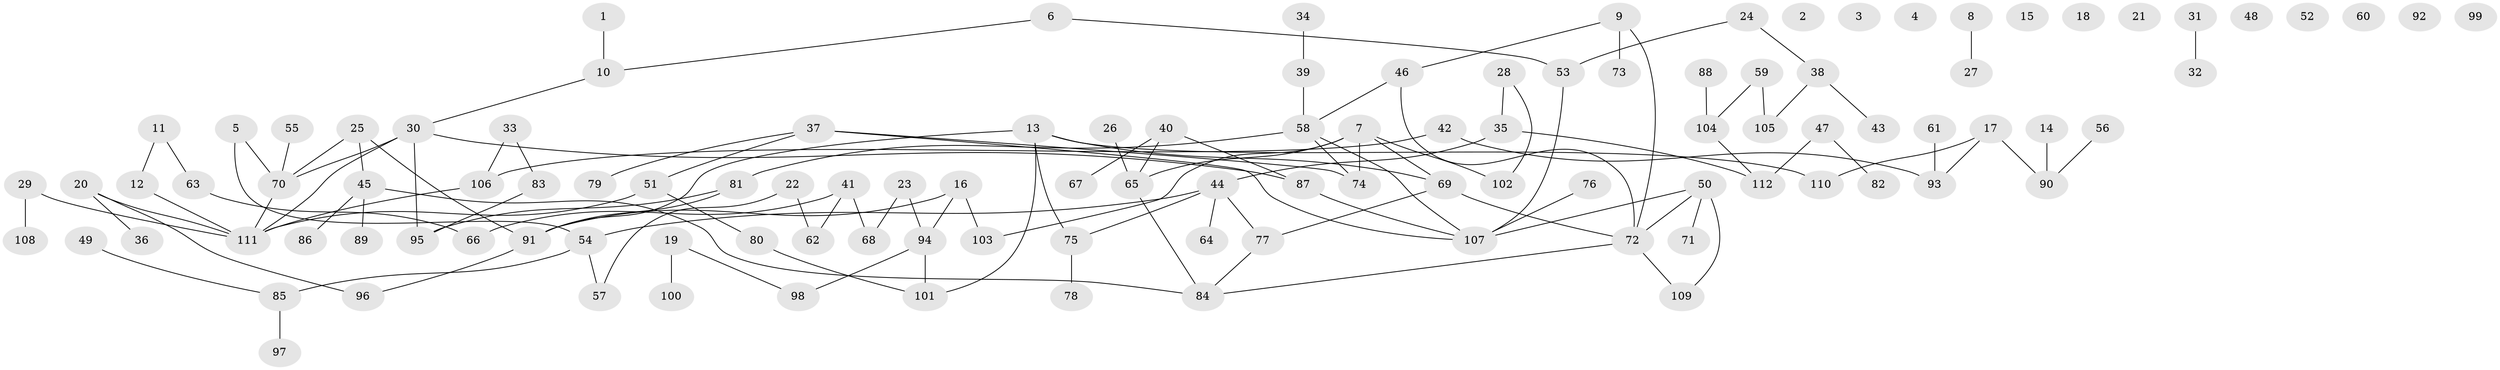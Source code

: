 // Generated by graph-tools (version 1.1) at 2025/25/03/09/25 03:25:22]
// undirected, 112 vertices, 125 edges
graph export_dot {
graph [start="1"]
  node [color=gray90,style=filled];
  1;
  2;
  3;
  4;
  5;
  6;
  7;
  8;
  9;
  10;
  11;
  12;
  13;
  14;
  15;
  16;
  17;
  18;
  19;
  20;
  21;
  22;
  23;
  24;
  25;
  26;
  27;
  28;
  29;
  30;
  31;
  32;
  33;
  34;
  35;
  36;
  37;
  38;
  39;
  40;
  41;
  42;
  43;
  44;
  45;
  46;
  47;
  48;
  49;
  50;
  51;
  52;
  53;
  54;
  55;
  56;
  57;
  58;
  59;
  60;
  61;
  62;
  63;
  64;
  65;
  66;
  67;
  68;
  69;
  70;
  71;
  72;
  73;
  74;
  75;
  76;
  77;
  78;
  79;
  80;
  81;
  82;
  83;
  84;
  85;
  86;
  87;
  88;
  89;
  90;
  91;
  92;
  93;
  94;
  95;
  96;
  97;
  98;
  99;
  100;
  101;
  102;
  103;
  104;
  105;
  106;
  107;
  108;
  109;
  110;
  111;
  112;
  1 -- 10;
  5 -- 54;
  5 -- 70;
  6 -- 10;
  6 -- 53;
  7 -- 65;
  7 -- 69;
  7 -- 74;
  7 -- 102;
  7 -- 103;
  8 -- 27;
  9 -- 46;
  9 -- 72;
  9 -- 73;
  10 -- 30;
  11 -- 12;
  11 -- 63;
  12 -- 111;
  13 -- 69;
  13 -- 75;
  13 -- 91;
  13 -- 101;
  13 -- 110;
  14 -- 90;
  16 -- 91;
  16 -- 94;
  16 -- 103;
  17 -- 90;
  17 -- 93;
  17 -- 110;
  19 -- 98;
  19 -- 100;
  20 -- 36;
  20 -- 96;
  20 -- 111;
  22 -- 57;
  22 -- 62;
  23 -- 68;
  23 -- 94;
  24 -- 38;
  24 -- 53;
  25 -- 45;
  25 -- 70;
  25 -- 91;
  26 -- 65;
  28 -- 35;
  28 -- 102;
  29 -- 108;
  29 -- 111;
  30 -- 70;
  30 -- 87;
  30 -- 95;
  30 -- 111;
  31 -- 32;
  33 -- 83;
  33 -- 106;
  34 -- 39;
  35 -- 44;
  35 -- 112;
  37 -- 51;
  37 -- 74;
  37 -- 79;
  37 -- 107;
  38 -- 43;
  38 -- 105;
  39 -- 58;
  40 -- 65;
  40 -- 67;
  40 -- 87;
  41 -- 62;
  41 -- 66;
  41 -- 68;
  42 -- 93;
  42 -- 106;
  44 -- 54;
  44 -- 64;
  44 -- 75;
  44 -- 77;
  45 -- 84;
  45 -- 86;
  45 -- 89;
  46 -- 58;
  46 -- 72;
  47 -- 82;
  47 -- 112;
  49 -- 85;
  50 -- 71;
  50 -- 72;
  50 -- 107;
  50 -- 109;
  51 -- 80;
  51 -- 111;
  53 -- 107;
  54 -- 57;
  54 -- 85;
  55 -- 70;
  56 -- 90;
  58 -- 74;
  58 -- 81;
  58 -- 107;
  59 -- 104;
  59 -- 105;
  61 -- 93;
  63 -- 66;
  65 -- 84;
  69 -- 72;
  69 -- 77;
  70 -- 111;
  72 -- 84;
  72 -- 109;
  75 -- 78;
  76 -- 107;
  77 -- 84;
  80 -- 101;
  81 -- 91;
  81 -- 95;
  83 -- 95;
  85 -- 97;
  87 -- 107;
  88 -- 104;
  91 -- 96;
  94 -- 98;
  94 -- 101;
  104 -- 112;
  106 -- 111;
}
